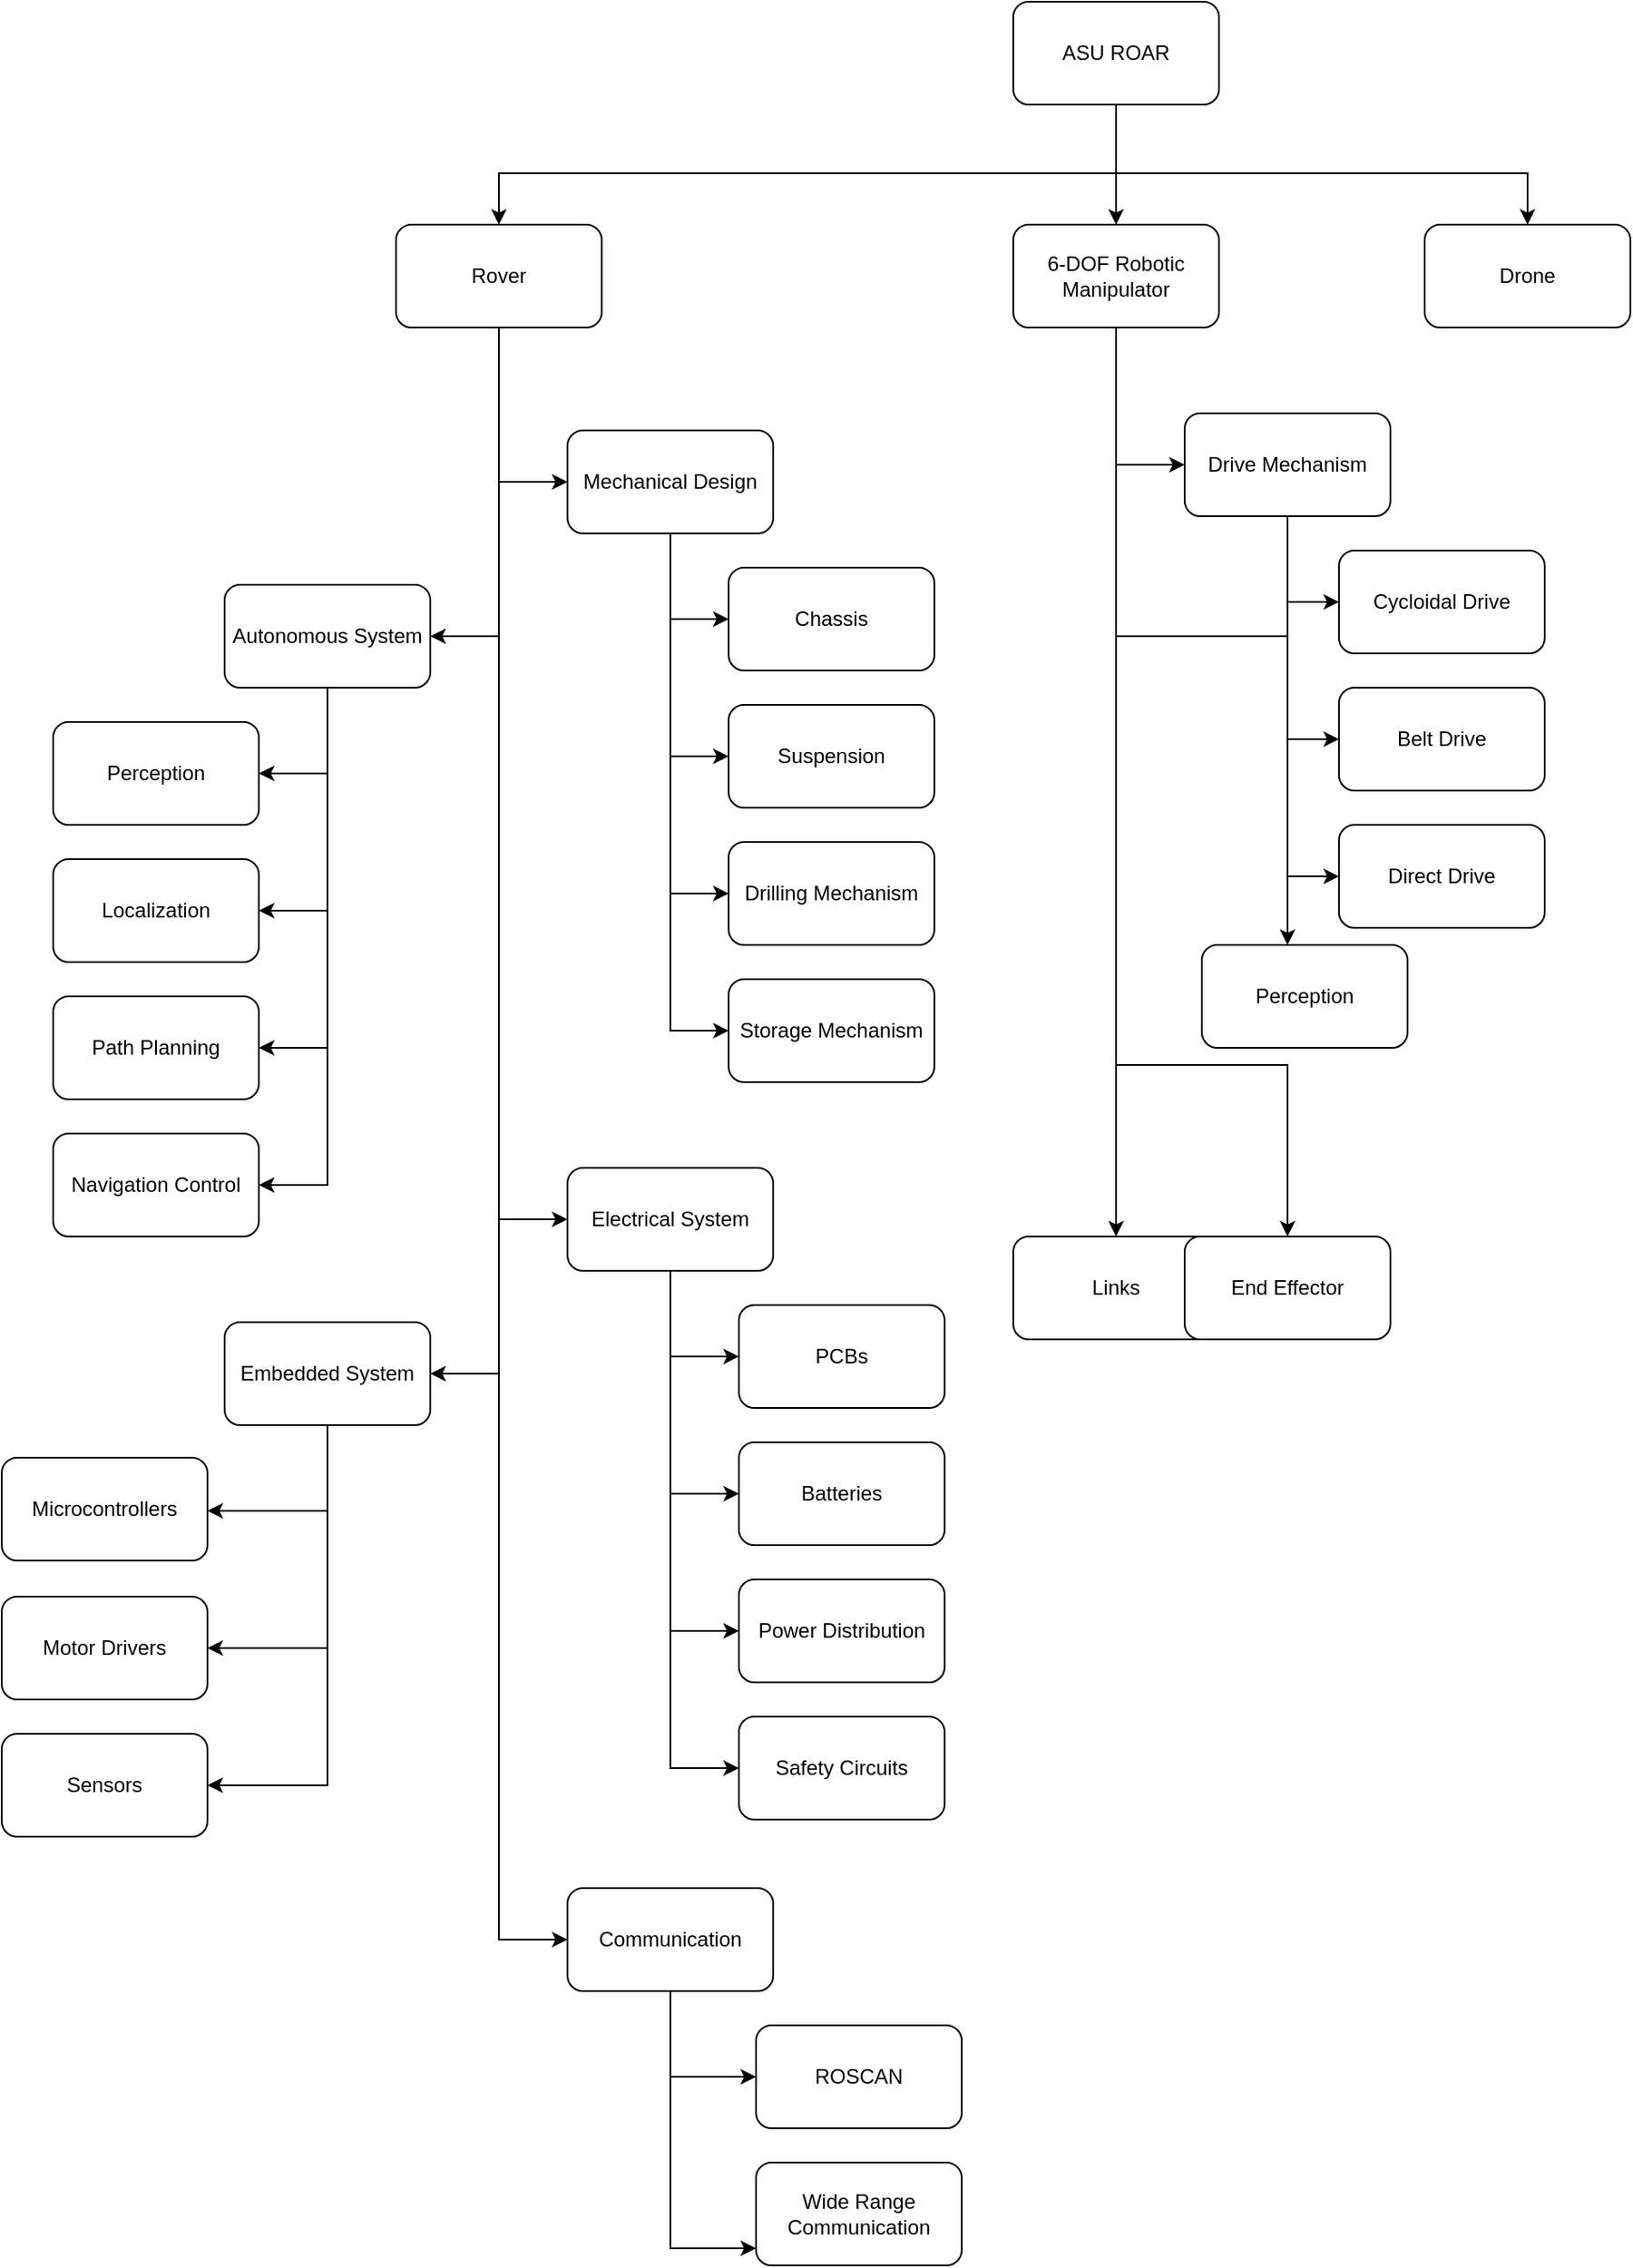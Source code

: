 <mxfile version="26.2.4">
  <diagram id="prtHgNgQTEPvFCAcTncT" name="Page-1">
    <mxGraphModel dx="1231" dy="575" grid="1" gridSize="10" guides="1" tooltips="1" connect="1" arrows="1" fold="1" page="1" pageScale="1" pageWidth="827" pageHeight="1169" math="0" shadow="0">
      <root>
        <mxCell id="0" />
        <mxCell id="1" parent="0" />
        <mxCell id="N1VjgT0BrK08xfT6yM9E-3" value="" style="edgeStyle=orthogonalEdgeStyle;rounded=0;orthogonalLoop=1;jettySize=auto;html=1;" edge="1" parent="1" source="N1VjgT0BrK08xfT6yM9E-1" target="N1VjgT0BrK08xfT6yM9E-2">
          <mxGeometry relative="1" as="geometry">
            <Array as="points">
              <mxPoint x="520" y="360" />
              <mxPoint x="160" y="360" />
            </Array>
          </mxGeometry>
        </mxCell>
        <mxCell id="N1VjgT0BrK08xfT6yM9E-6" value="" style="edgeStyle=orthogonalEdgeStyle;rounded=0;orthogonalLoop=1;jettySize=auto;html=1;" edge="1" parent="1" source="N1VjgT0BrK08xfT6yM9E-1" target="N1VjgT0BrK08xfT6yM9E-4">
          <mxGeometry relative="1" as="geometry">
            <Array as="points">
              <mxPoint x="520" y="340" />
              <mxPoint x="520" y="340" />
            </Array>
          </mxGeometry>
        </mxCell>
        <mxCell id="N1VjgT0BrK08xfT6yM9E-8" value="" style="edgeStyle=orthogonalEdgeStyle;rounded=0;orthogonalLoop=1;jettySize=auto;html=1;entryX=0.5;entryY=0;entryDx=0;entryDy=0;" edge="1" parent="1" target="N1VjgT0BrK08xfT6yM9E-7">
          <mxGeometry relative="1" as="geometry">
            <mxPoint x="520" y="320" as="sourcePoint" />
            <mxPoint x="770" y="390" as="targetPoint" />
            <Array as="points">
              <mxPoint x="520" y="360" />
              <mxPoint x="760" y="360" />
            </Array>
          </mxGeometry>
        </mxCell>
        <mxCell id="N1VjgT0BrK08xfT6yM9E-1" value="ASU ROAR" style="rounded=1;whiteSpace=wrap;html=1;" vertex="1" parent="1">
          <mxGeometry x="460" y="260" width="120" height="60" as="geometry" />
        </mxCell>
        <mxCell id="N1VjgT0BrK08xfT6yM9E-10" value="" style="edgeStyle=orthogonalEdgeStyle;rounded=0;orthogonalLoop=1;jettySize=auto;html=1;" edge="1" parent="1" source="N1VjgT0BrK08xfT6yM9E-2" target="N1VjgT0BrK08xfT6yM9E-9">
          <mxGeometry relative="1" as="geometry">
            <Array as="points">
              <mxPoint x="160" y="540" />
            </Array>
          </mxGeometry>
        </mxCell>
        <mxCell id="N1VjgT0BrK08xfT6yM9E-12" value="" style="edgeStyle=orthogonalEdgeStyle;rounded=0;orthogonalLoop=1;jettySize=auto;html=1;" edge="1" parent="1" source="N1VjgT0BrK08xfT6yM9E-2" target="N1VjgT0BrK08xfT6yM9E-11">
          <mxGeometry relative="1" as="geometry">
            <Array as="points">
              <mxPoint x="160" y="630" />
            </Array>
          </mxGeometry>
        </mxCell>
        <mxCell id="N1VjgT0BrK08xfT6yM9E-34" value="" style="edgeStyle=orthogonalEdgeStyle;rounded=0;orthogonalLoop=1;jettySize=auto;html=1;" edge="1" parent="1" source="N1VjgT0BrK08xfT6yM9E-2" target="N1VjgT0BrK08xfT6yM9E-33">
          <mxGeometry relative="1" as="geometry">
            <Array as="points">
              <mxPoint x="160" y="1060" />
            </Array>
          </mxGeometry>
        </mxCell>
        <mxCell id="N1VjgT0BrK08xfT6yM9E-36" value="" style="edgeStyle=orthogonalEdgeStyle;rounded=0;orthogonalLoop=1;jettySize=auto;html=1;" edge="1" parent="1" source="N1VjgT0BrK08xfT6yM9E-2" target="N1VjgT0BrK08xfT6yM9E-35">
          <mxGeometry relative="1" as="geometry">
            <Array as="points">
              <mxPoint x="160" y="1390" />
            </Array>
          </mxGeometry>
        </mxCell>
        <mxCell id="N1VjgT0BrK08xfT6yM9E-38" value="" style="edgeStyle=orthogonalEdgeStyle;rounded=0;orthogonalLoop=1;jettySize=auto;html=1;" edge="1" parent="1" source="N1VjgT0BrK08xfT6yM9E-2" target="N1VjgT0BrK08xfT6yM9E-37">
          <mxGeometry relative="1" as="geometry">
            <Array as="points">
              <mxPoint x="160" y="970" />
            </Array>
          </mxGeometry>
        </mxCell>
        <mxCell id="N1VjgT0BrK08xfT6yM9E-2" value="Rover" style="whiteSpace=wrap;html=1;rounded=1;" vertex="1" parent="1">
          <mxGeometry x="100" y="390" width="120" height="60" as="geometry" />
        </mxCell>
        <mxCell id="N1VjgT0BrK08xfT6yM9E-60" value="" style="edgeStyle=orthogonalEdgeStyle;rounded=0;orthogonalLoop=1;jettySize=auto;html=1;" edge="1" parent="1" source="N1VjgT0BrK08xfT6yM9E-4" target="N1VjgT0BrK08xfT6yM9E-59">
          <mxGeometry relative="1" as="geometry">
            <Array as="points">
              <mxPoint x="520" y="530" />
            </Array>
          </mxGeometry>
        </mxCell>
        <mxCell id="N1VjgT0BrK08xfT6yM9E-62" value="" style="edgeStyle=orthogonalEdgeStyle;rounded=0;orthogonalLoop=1;jettySize=auto;html=1;" edge="1" parent="1" source="N1VjgT0BrK08xfT6yM9E-4" target="N1VjgT0BrK08xfT6yM9E-61">
          <mxGeometry relative="1" as="geometry" />
        </mxCell>
        <mxCell id="N1VjgT0BrK08xfT6yM9E-64" value="" style="edgeStyle=orthogonalEdgeStyle;rounded=0;orthogonalLoop=1;jettySize=auto;html=1;" edge="1" parent="1" source="N1VjgT0BrK08xfT6yM9E-4" target="N1VjgT0BrK08xfT6yM9E-63">
          <mxGeometry relative="1" as="geometry">
            <Array as="points">
              <mxPoint x="520" y="880" />
              <mxPoint x="620" y="880" />
            </Array>
          </mxGeometry>
        </mxCell>
        <mxCell id="N1VjgT0BrK08xfT6yM9E-66" value="" style="edgeStyle=orthogonalEdgeStyle;rounded=0;orthogonalLoop=1;jettySize=auto;html=1;" edge="1" parent="1" source="N1VjgT0BrK08xfT6yM9E-4" target="N1VjgT0BrK08xfT6yM9E-65">
          <mxGeometry relative="1" as="geometry">
            <Array as="points">
              <mxPoint x="520" y="630" />
              <mxPoint x="620" y="630" />
            </Array>
          </mxGeometry>
        </mxCell>
        <mxCell id="N1VjgT0BrK08xfT6yM9E-4" value="6-DOF Robotic Manipulator" style="rounded=1;whiteSpace=wrap;html=1;" vertex="1" parent="1">
          <mxGeometry x="460" y="390" width="120" height="60" as="geometry" />
        </mxCell>
        <mxCell id="N1VjgT0BrK08xfT6yM9E-7" value="Drone" style="rounded=1;whiteSpace=wrap;html=1;" vertex="1" parent="1">
          <mxGeometry x="700" y="390" width="120" height="60" as="geometry" />
        </mxCell>
        <mxCell id="N1VjgT0BrK08xfT6yM9E-15" value="" style="edgeStyle=orthogonalEdgeStyle;rounded=0;orthogonalLoop=1;jettySize=auto;html=1;" edge="1" parent="1" source="N1VjgT0BrK08xfT6yM9E-9" target="N1VjgT0BrK08xfT6yM9E-13">
          <mxGeometry relative="1" as="geometry">
            <Array as="points">
              <mxPoint x="260" y="620" />
            </Array>
          </mxGeometry>
        </mxCell>
        <mxCell id="N1VjgT0BrK08xfT6yM9E-20" value="" style="edgeStyle=orthogonalEdgeStyle;rounded=0;orthogonalLoop=1;jettySize=auto;html=1;" edge="1" parent="1" source="N1VjgT0BrK08xfT6yM9E-9" target="N1VjgT0BrK08xfT6yM9E-19">
          <mxGeometry relative="1" as="geometry">
            <Array as="points">
              <mxPoint x="260" y="700" />
            </Array>
          </mxGeometry>
        </mxCell>
        <mxCell id="N1VjgT0BrK08xfT6yM9E-22" value="" style="edgeStyle=orthogonalEdgeStyle;rounded=0;orthogonalLoop=1;jettySize=auto;html=1;" edge="1" parent="1" source="N1VjgT0BrK08xfT6yM9E-9" target="N1VjgT0BrK08xfT6yM9E-21">
          <mxGeometry relative="1" as="geometry">
            <Array as="points">
              <mxPoint x="260" y="780" />
            </Array>
          </mxGeometry>
        </mxCell>
        <mxCell id="N1VjgT0BrK08xfT6yM9E-24" value="" style="edgeStyle=orthogonalEdgeStyle;rounded=0;orthogonalLoop=1;jettySize=auto;html=1;" edge="1" parent="1" source="N1VjgT0BrK08xfT6yM9E-9" target="N1VjgT0BrK08xfT6yM9E-23">
          <mxGeometry relative="1" as="geometry">
            <Array as="points">
              <mxPoint x="260" y="860" />
            </Array>
          </mxGeometry>
        </mxCell>
        <mxCell id="N1VjgT0BrK08xfT6yM9E-9" value="Mechanical Design" style="whiteSpace=wrap;html=1;rounded=1;" vertex="1" parent="1">
          <mxGeometry x="200" y="510" width="120" height="60" as="geometry" />
        </mxCell>
        <mxCell id="N1VjgT0BrK08xfT6yM9E-26" value="" style="edgeStyle=orthogonalEdgeStyle;rounded=0;orthogonalLoop=1;jettySize=auto;html=1;" edge="1" parent="1" source="N1VjgT0BrK08xfT6yM9E-11" target="N1VjgT0BrK08xfT6yM9E-25">
          <mxGeometry relative="1" as="geometry">
            <Array as="points">
              <mxPoint x="60" y="710" />
            </Array>
          </mxGeometry>
        </mxCell>
        <mxCell id="N1VjgT0BrK08xfT6yM9E-28" value="" style="edgeStyle=orthogonalEdgeStyle;rounded=0;orthogonalLoop=1;jettySize=auto;html=1;" edge="1" parent="1" source="N1VjgT0BrK08xfT6yM9E-11" target="N1VjgT0BrK08xfT6yM9E-27">
          <mxGeometry relative="1" as="geometry">
            <Array as="points">
              <mxPoint x="60" y="790" />
            </Array>
          </mxGeometry>
        </mxCell>
        <mxCell id="N1VjgT0BrK08xfT6yM9E-30" value="" style="edgeStyle=orthogonalEdgeStyle;rounded=0;orthogonalLoop=1;jettySize=auto;html=1;" edge="1" parent="1" source="N1VjgT0BrK08xfT6yM9E-11" target="N1VjgT0BrK08xfT6yM9E-29">
          <mxGeometry relative="1" as="geometry">
            <Array as="points">
              <mxPoint x="60" y="870" />
            </Array>
          </mxGeometry>
        </mxCell>
        <mxCell id="N1VjgT0BrK08xfT6yM9E-32" value="" style="edgeStyle=orthogonalEdgeStyle;rounded=0;orthogonalLoop=1;jettySize=auto;html=1;" edge="1" parent="1" source="N1VjgT0BrK08xfT6yM9E-11" target="N1VjgT0BrK08xfT6yM9E-31">
          <mxGeometry relative="1" as="geometry">
            <Array as="points">
              <mxPoint x="60" y="950" />
            </Array>
          </mxGeometry>
        </mxCell>
        <mxCell id="N1VjgT0BrK08xfT6yM9E-11" value="Autonomous System" style="whiteSpace=wrap;html=1;rounded=1;" vertex="1" parent="1">
          <mxGeometry y="600" width="120" height="60" as="geometry" />
        </mxCell>
        <mxCell id="N1VjgT0BrK08xfT6yM9E-13" value="Chassis" style="whiteSpace=wrap;html=1;rounded=1;" vertex="1" parent="1">
          <mxGeometry x="294" y="590" width="120" height="60" as="geometry" />
        </mxCell>
        <mxCell id="N1VjgT0BrK08xfT6yM9E-19" value="Suspension" style="whiteSpace=wrap;html=1;rounded=1;" vertex="1" parent="1">
          <mxGeometry x="294" y="670" width="120" height="60" as="geometry" />
        </mxCell>
        <mxCell id="N1VjgT0BrK08xfT6yM9E-21" value="Drilling Mechanism" style="whiteSpace=wrap;html=1;rounded=1;" vertex="1" parent="1">
          <mxGeometry x="294" y="750" width="120" height="60" as="geometry" />
        </mxCell>
        <mxCell id="N1VjgT0BrK08xfT6yM9E-23" value="Storage Mechanism" style="whiteSpace=wrap;html=1;rounded=1;" vertex="1" parent="1">
          <mxGeometry x="294" y="830" width="120" height="60" as="geometry" />
        </mxCell>
        <mxCell id="N1VjgT0BrK08xfT6yM9E-25" value="Perception" style="whiteSpace=wrap;html=1;rounded=1;" vertex="1" parent="1">
          <mxGeometry x="-100" y="680" width="120" height="60" as="geometry" />
        </mxCell>
        <mxCell id="N1VjgT0BrK08xfT6yM9E-27" value="Localization" style="whiteSpace=wrap;html=1;rounded=1;" vertex="1" parent="1">
          <mxGeometry x="-100" y="760" width="120" height="60" as="geometry" />
        </mxCell>
        <mxCell id="N1VjgT0BrK08xfT6yM9E-29" value="Path Planning" style="whiteSpace=wrap;html=1;rounded=1;" vertex="1" parent="1">
          <mxGeometry x="-100" y="840" width="120" height="60" as="geometry" />
        </mxCell>
        <mxCell id="N1VjgT0BrK08xfT6yM9E-31" value="Navigation Control" style="whiteSpace=wrap;html=1;rounded=1;" vertex="1" parent="1">
          <mxGeometry x="-100" y="920" width="120" height="60" as="geometry" />
        </mxCell>
        <mxCell id="N1VjgT0BrK08xfT6yM9E-49" value="" style="edgeStyle=orthogonalEdgeStyle;rounded=0;orthogonalLoop=1;jettySize=auto;html=1;" edge="1" parent="1" source="N1VjgT0BrK08xfT6yM9E-33" target="N1VjgT0BrK08xfT6yM9E-48">
          <mxGeometry relative="1" as="geometry">
            <Array as="points">
              <mxPoint x="60" y="1140" />
            </Array>
          </mxGeometry>
        </mxCell>
        <mxCell id="N1VjgT0BrK08xfT6yM9E-51" value="" style="edgeStyle=orthogonalEdgeStyle;rounded=0;orthogonalLoop=1;jettySize=auto;html=1;entryX=1;entryY=0.5;entryDx=0;entryDy=0;" edge="1" parent="1" target="N1VjgT0BrK08xfT6yM9E-50">
          <mxGeometry relative="1" as="geometry">
            <mxPoint x="60" y="1160" as="sourcePoint" />
            <mxPoint y="1240" as="targetPoint" />
            <Array as="points">
              <mxPoint x="60" y="1220" />
            </Array>
          </mxGeometry>
        </mxCell>
        <mxCell id="N1VjgT0BrK08xfT6yM9E-53" value="" style="edgeStyle=orthogonalEdgeStyle;rounded=0;orthogonalLoop=1;jettySize=auto;html=1;" edge="1" parent="1" source="N1VjgT0BrK08xfT6yM9E-33" target="N1VjgT0BrK08xfT6yM9E-52">
          <mxGeometry relative="1" as="geometry">
            <Array as="points">
              <mxPoint x="60" y="1300" />
            </Array>
          </mxGeometry>
        </mxCell>
        <mxCell id="N1VjgT0BrK08xfT6yM9E-33" value="Embedded System" style="whiteSpace=wrap;html=1;rounded=1;" vertex="1" parent="1">
          <mxGeometry y="1030" width="120" height="60" as="geometry" />
        </mxCell>
        <mxCell id="N1VjgT0BrK08xfT6yM9E-56" value="" style="edgeStyle=orthogonalEdgeStyle;rounded=0;orthogonalLoop=1;jettySize=auto;html=1;" edge="1" parent="1" source="N1VjgT0BrK08xfT6yM9E-35" target="N1VjgT0BrK08xfT6yM9E-55">
          <mxGeometry relative="1" as="geometry">
            <Array as="points">
              <mxPoint x="260" y="1470" />
            </Array>
          </mxGeometry>
        </mxCell>
        <mxCell id="N1VjgT0BrK08xfT6yM9E-58" value="" style="edgeStyle=orthogonalEdgeStyle;rounded=0;orthogonalLoop=1;jettySize=auto;html=1;" edge="1" parent="1" source="N1VjgT0BrK08xfT6yM9E-35" target="N1VjgT0BrK08xfT6yM9E-57">
          <mxGeometry relative="1" as="geometry">
            <Array as="points">
              <mxPoint x="260" y="1570" />
            </Array>
          </mxGeometry>
        </mxCell>
        <mxCell id="N1VjgT0BrK08xfT6yM9E-35" value="Communication" style="whiteSpace=wrap;html=1;rounded=1;" vertex="1" parent="1">
          <mxGeometry x="200" y="1360" width="120" height="60" as="geometry" />
        </mxCell>
        <mxCell id="N1VjgT0BrK08xfT6yM9E-40" value="" style="edgeStyle=orthogonalEdgeStyle;rounded=0;orthogonalLoop=1;jettySize=auto;html=1;" edge="1" parent="1" source="N1VjgT0BrK08xfT6yM9E-37" target="N1VjgT0BrK08xfT6yM9E-39">
          <mxGeometry relative="1" as="geometry">
            <Array as="points">
              <mxPoint x="260" y="1050" />
            </Array>
          </mxGeometry>
        </mxCell>
        <mxCell id="N1VjgT0BrK08xfT6yM9E-42" value="" style="edgeStyle=orthogonalEdgeStyle;rounded=0;orthogonalLoop=1;jettySize=auto;html=1;" edge="1" parent="1" source="N1VjgT0BrK08xfT6yM9E-37" target="N1VjgT0BrK08xfT6yM9E-41">
          <mxGeometry relative="1" as="geometry">
            <Array as="points">
              <mxPoint x="260" y="1130" />
            </Array>
          </mxGeometry>
        </mxCell>
        <mxCell id="N1VjgT0BrK08xfT6yM9E-44" value="" style="edgeStyle=orthogonalEdgeStyle;rounded=0;orthogonalLoop=1;jettySize=auto;html=1;" edge="1" parent="1" source="N1VjgT0BrK08xfT6yM9E-37" target="N1VjgT0BrK08xfT6yM9E-43">
          <mxGeometry relative="1" as="geometry">
            <Array as="points">
              <mxPoint x="260" y="1210" />
            </Array>
          </mxGeometry>
        </mxCell>
        <mxCell id="N1VjgT0BrK08xfT6yM9E-46" value="" style="edgeStyle=orthogonalEdgeStyle;rounded=0;orthogonalLoop=1;jettySize=auto;html=1;" edge="1" parent="1" source="N1VjgT0BrK08xfT6yM9E-37" target="N1VjgT0BrK08xfT6yM9E-45">
          <mxGeometry relative="1" as="geometry">
            <Array as="points">
              <mxPoint x="260" y="1290" />
            </Array>
          </mxGeometry>
        </mxCell>
        <mxCell id="N1VjgT0BrK08xfT6yM9E-37" value="Electrical System" style="whiteSpace=wrap;html=1;rounded=1;" vertex="1" parent="1">
          <mxGeometry x="200" y="940" width="120" height="60" as="geometry" />
        </mxCell>
        <mxCell id="N1VjgT0BrK08xfT6yM9E-39" value="PCBs" style="whiteSpace=wrap;html=1;rounded=1;" vertex="1" parent="1">
          <mxGeometry x="300" y="1020" width="120" height="60" as="geometry" />
        </mxCell>
        <mxCell id="N1VjgT0BrK08xfT6yM9E-41" value="Batteries" style="whiteSpace=wrap;html=1;rounded=1;" vertex="1" parent="1">
          <mxGeometry x="300" y="1100" width="120" height="60" as="geometry" />
        </mxCell>
        <mxCell id="N1VjgT0BrK08xfT6yM9E-43" value="Power Distribution" style="whiteSpace=wrap;html=1;rounded=1;" vertex="1" parent="1">
          <mxGeometry x="300" y="1180" width="120" height="60" as="geometry" />
        </mxCell>
        <mxCell id="N1VjgT0BrK08xfT6yM9E-45" value="Safety Circuits" style="whiteSpace=wrap;html=1;rounded=1;" vertex="1" parent="1">
          <mxGeometry x="300" y="1260" width="120" height="60" as="geometry" />
        </mxCell>
        <mxCell id="N1VjgT0BrK08xfT6yM9E-50" value="Motor Drivers" style="whiteSpace=wrap;html=1;rounded=1;" vertex="1" parent="1">
          <mxGeometry x="-130" y="1190" width="120" height="60" as="geometry" />
        </mxCell>
        <mxCell id="N1VjgT0BrK08xfT6yM9E-52" value="Sensors" style="whiteSpace=wrap;html=1;rounded=1;" vertex="1" parent="1">
          <mxGeometry x="-130" y="1270" width="120" height="60" as="geometry" />
        </mxCell>
        <mxCell id="N1VjgT0BrK08xfT6yM9E-48" value="Microcontrollers" style="whiteSpace=wrap;html=1;rounded=1;" vertex="1" parent="1">
          <mxGeometry x="-130" y="1109" width="120" height="60" as="geometry" />
        </mxCell>
        <mxCell id="N1VjgT0BrK08xfT6yM9E-55" value="ROSCAN" style="whiteSpace=wrap;html=1;rounded=1;" vertex="1" parent="1">
          <mxGeometry x="310" y="1440" width="120" height="60" as="geometry" />
        </mxCell>
        <mxCell id="N1VjgT0BrK08xfT6yM9E-57" value="Wide Range Communication" style="whiteSpace=wrap;html=1;rounded=1;" vertex="1" parent="1">
          <mxGeometry x="310" y="1520" width="120" height="60" as="geometry" />
        </mxCell>
        <mxCell id="N1VjgT0BrK08xfT6yM9E-68" value="" style="edgeStyle=orthogonalEdgeStyle;rounded=0;orthogonalLoop=1;jettySize=auto;html=1;" edge="1" parent="1" source="N1VjgT0BrK08xfT6yM9E-59" target="N1VjgT0BrK08xfT6yM9E-67">
          <mxGeometry relative="1" as="geometry">
            <Array as="points">
              <mxPoint x="620" y="690" />
            </Array>
          </mxGeometry>
        </mxCell>
        <mxCell id="N1VjgT0BrK08xfT6yM9E-70" value="" style="edgeStyle=orthogonalEdgeStyle;rounded=0;orthogonalLoop=1;jettySize=auto;html=1;" edge="1" parent="1" source="N1VjgT0BrK08xfT6yM9E-59" target="N1VjgT0BrK08xfT6yM9E-69">
          <mxGeometry relative="1" as="geometry">
            <Array as="points">
              <mxPoint x="620" y="770" />
            </Array>
          </mxGeometry>
        </mxCell>
        <mxCell id="N1VjgT0BrK08xfT6yM9E-72" value="" style="edgeStyle=orthogonalEdgeStyle;rounded=0;orthogonalLoop=1;jettySize=auto;html=1;" edge="1" parent="1" source="N1VjgT0BrK08xfT6yM9E-59" target="N1VjgT0BrK08xfT6yM9E-71">
          <mxGeometry relative="1" as="geometry">
            <Array as="points">
              <mxPoint x="620" y="610" />
            </Array>
          </mxGeometry>
        </mxCell>
        <mxCell id="N1VjgT0BrK08xfT6yM9E-59" value="Drive Mechanism" style="rounded=1;whiteSpace=wrap;html=1;" vertex="1" parent="1">
          <mxGeometry x="560" y="500" width="120" height="60" as="geometry" />
        </mxCell>
        <mxCell id="N1VjgT0BrK08xfT6yM9E-61" value="Links" style="rounded=1;whiteSpace=wrap;html=1;" vertex="1" parent="1">
          <mxGeometry x="460" y="980" width="120" height="60" as="geometry" />
        </mxCell>
        <mxCell id="N1VjgT0BrK08xfT6yM9E-63" value="End Effector" style="rounded=1;whiteSpace=wrap;html=1;" vertex="1" parent="1">
          <mxGeometry x="560" y="980" width="120" height="60" as="geometry" />
        </mxCell>
        <mxCell id="N1VjgT0BrK08xfT6yM9E-65" value="Perception" style="rounded=1;whiteSpace=wrap;html=1;" vertex="1" parent="1">
          <mxGeometry x="570" y="810" width="120" height="60" as="geometry" />
        </mxCell>
        <mxCell id="N1VjgT0BrK08xfT6yM9E-67" value="Belt Drive" style="rounded=1;whiteSpace=wrap;html=1;" vertex="1" parent="1">
          <mxGeometry x="650" y="660" width="120" height="60" as="geometry" />
        </mxCell>
        <mxCell id="N1VjgT0BrK08xfT6yM9E-69" value="Direct Drive" style="rounded=1;whiteSpace=wrap;html=1;" vertex="1" parent="1">
          <mxGeometry x="650" y="740" width="120" height="60" as="geometry" />
        </mxCell>
        <mxCell id="N1VjgT0BrK08xfT6yM9E-71" value="Cycloidal Drive" style="rounded=1;whiteSpace=wrap;html=1;" vertex="1" parent="1">
          <mxGeometry x="650" y="580" width="120" height="60" as="geometry" />
        </mxCell>
      </root>
    </mxGraphModel>
  </diagram>
</mxfile>
